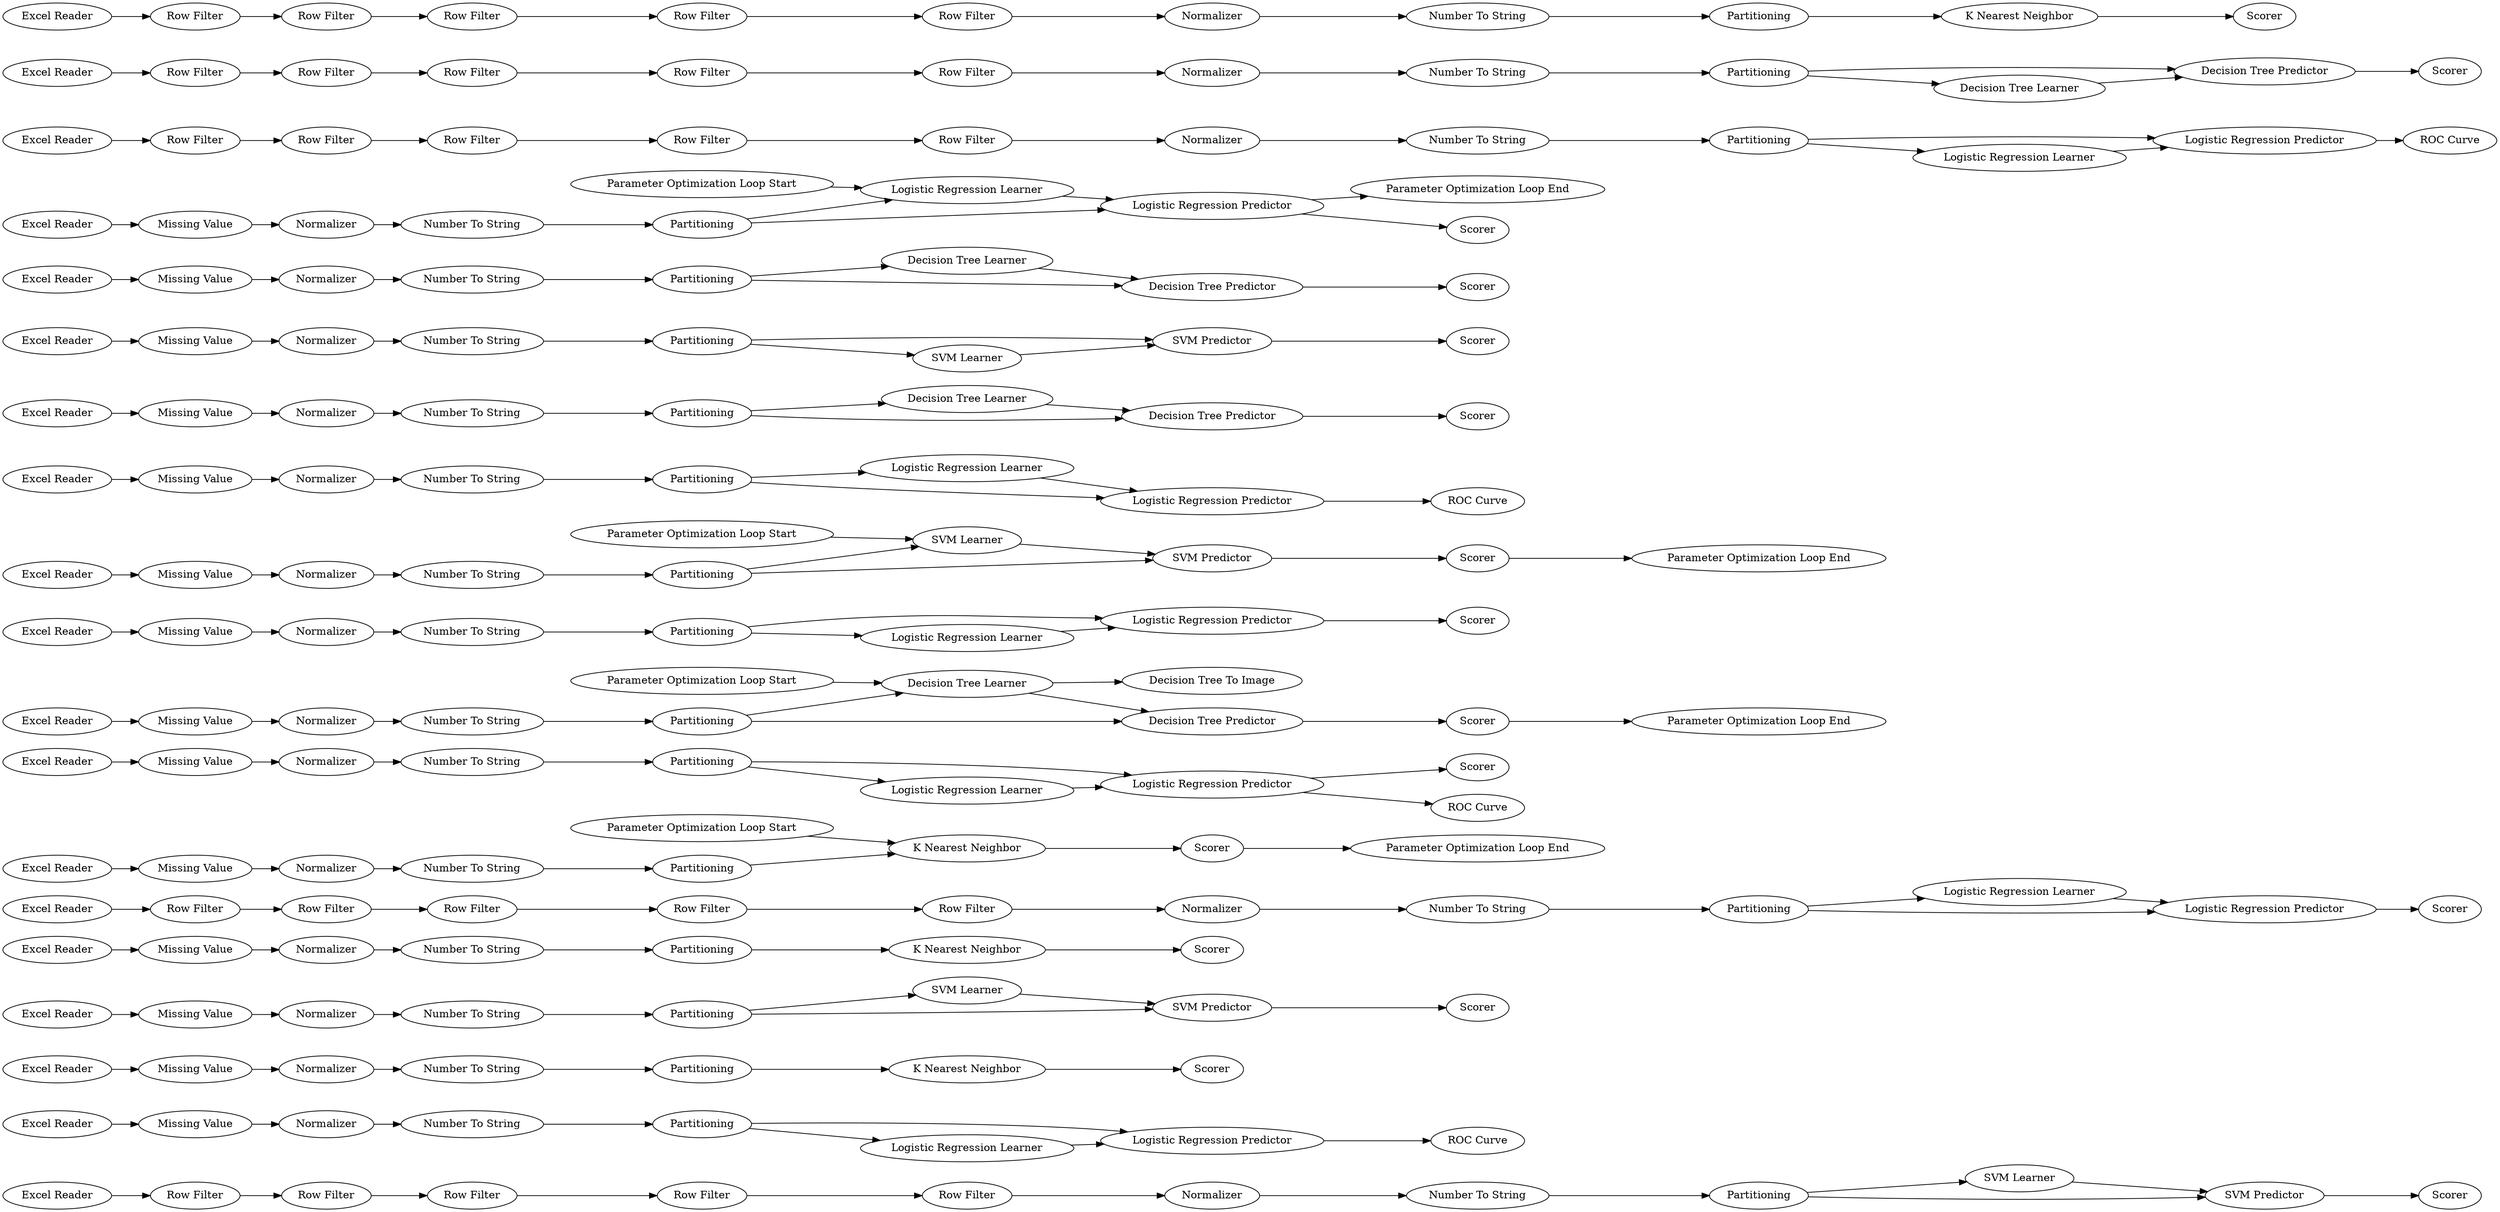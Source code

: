 digraph {
	"-7758608674102379785_34" [label="Row Filter"]
	"-7758608674102379785_221" [label="ROC Curve"]
	"-7758608674102379785_124" [label=Normalizer]
	"-7758608674102379785_129" [label="K Nearest Neighbor"]
	"-7758608674102379785_133" [label="Excel Reader"]
	"-7758608674102379785_103" [label=Normalizer]
	"-7758608674102379785_13" [label="SVM Learner"]
	"-7758608674102379785_51" [label="Logistic Regression Learner"]
	"-7758608674102379785_100" [label="Number To String"]
	"-7758608674102379785_180" [label="Parameter Optimization Loop Start"]
	"-7758608674102379785_233" [label=Scorer]
	"-7758608674102379785_216" [label="Logistic Regression Predictor"]
	"-7758608674102379785_171" [label="Parameter Optimization Loop End"]
	"-7758608674102379785_172" [label=Partitioning]
	"-7758608674102379785_128" [label="Logistic Regression Predictor"]
	"-7758608674102379785_154" [label="Decision Tree Learner"]
	"-7758608674102379785_149" [label="Excel Reader"]
	"-7758608674102379785_43" [label="Row Filter"]
	"-7758608674102379785_181" [label=Normalizer]
	"-7758608674102379785_211" [label="Logistic Regression Learner"]
	"-7758608674102379785_112" [label=Normalizer]
	"-7758608674102379785_109" [label="Missing Value"]
	"-7758608674102379785_86" [label="Excel Reader"]
	"-7758608674102379785_98" [label="Decision Tree Learner"]
	"-7758608674102379785_80" [label=Scorer]
	"-7758608674102379785_134" [label=Partitioning]
	"-7758608674102379785_113" [label="Number To String"]
	"-7758608674102379785_91" [label="Number To String"]
	"-7758608674102379785_174" [label=Normalizer]
	"-7758608674102379785_99" [label="Missing Value"]
	"-7758608674102379785_213" [label=Normalizer]
	"-7758608674102379785_157" [label="Number To String"]
	"-7758608674102379785_135" [label="SVM Learner"]
	"-7758608674102379785_115" [label="Decision Tree Learner"]
	"-7758608674102379785_177" [label=Scorer]
	"-7758608674102379785_205" [label="Logistic Regression Predictor"]
	"-7758608674102379785_97" [label="Decision Tree Predictor"]
	"-7758608674102379785_147" [label=Partitioning]
	"-7758608674102379785_225" [label="Logistic Regression Learner"]
	"-7758608674102379785_197" [label="Logistic Regression Predictor"]
	"-7758608674102379785_58" [label=Partitioning]
	"-7758608674102379785_137" [label="SVM Predictor"]
	"-7758608674102379785_185" [label=Partitioning]
	"-7758608674102379785_88" [label="SVM Predictor"]
	"-7758608674102379785_217" [label="Logistic Regression Learner"]
	"-7758608674102379785_84" [label="Number To String"]
	"-7758608674102379785_188" [label="SVM Predictor"]
	"-7758608674102379785_14" [label="SVM Predictor"]
	"-7758608674102379785_120" [label=Partitioning]
	"-7758608674102379785_46" [label=Normalizer]
	"-7758608674102379785_89" [label=Scorer]
	"-7758608674102379785_192" [label=Normalizer]
	"-7758608674102379785_190" [label="Parameter Optimization Loop Start"]
	"-7758608674102379785_63" [label="Row Filter"]
	"-7758608674102379785_56" [label=Scorer]
	"-7758608674102379785_81" [label="Missing Value"]
	"-7758608674102379785_102" [label="Excel Reader"]
	"-7758608674102379785_119" [label="Number To String"]
	"-7758608674102379785_136" [label="Excel Reader"]
	"-7758608674102379785_194" [label="Row Filter"]
	"-7758608674102379785_72" [label=Partitioning]
	"-7758608674102379785_87" [label="SVM Learner"]
	"-7758608674102379785_55" [label="Number To String"]
	"-7758608674102379785_45" [label="Row Filter"]
	"-7758608674102379785_182" [label=Scorer]
	"-7758608674102379785_71" [label="Row Filter"]
	"-7758608674102379785_156" [label="Missing Value"]
	"-7758608674102379785_209" [label="Number To String"]
	"-7758608674102379785_57" [label="Row Filter"]
	"-7758608674102379785_126" [label=Normalizer]
	"-7758608674102379785_131" [label="Number To String"]
	"-7758608674102379785_16" [label=Scorer]
	"-7758608674102379785_179" [label="Parameter Optimization Loop End"]
	"-7758608674102379785_228" [label="Excel Reader"]
	"-7758608674102379785_61" [label="Row Filter"]
	"-7758608674102379785_229" [label="Parameter Optimization Loop End"]
	"-7758608674102379785_41" [label="Number To String"]
	"-7758608674102379785_207" [label=Normalizer]
	"-7758608674102379785_28" [label="Missing Value"]
	"-7758608674102379785_117" [label=Normalizer]
	"-7758608674102379785_123" [label="Number To String"]
	"-7758608674102379785_176" [label="K Nearest Neighbor"]
	"-7758608674102379785_158" [label=Scorer]
	"-7758608674102379785_66" [label="Excel Reader"]
	"-7758608674102379785_96" [label=Normalizer]
	"-7758608674102379785_111" [label="Logistic Regression Learner"]
	"-7758608674102379785_193" [label="Row Filter"]
	"-7758608674102379785_9" [label=Partitioning]
	"-7758608674102379785_12" [label=Normalizer]
	"-7758608674102379785_25" [label=Normalizer]
	"-7758608674102379785_218" [label="Number To String"]
	"-7758608674102379785_15" [label="Number To String"]
	"-7758608674102379785_70" [label=Scorer]
	"-7758608674102379785_79" [label=Normalizer]
	"-7758608674102379785_226" [label="Number To String"]
	"-7758608674102379785_191" [label=Scorer]
	"-7758608674102379785_183" [label="Missing Value"]
	"-7758608674102379785_121" [label="Excel Reader"]
	"-7758608674102379785_110" [label=Scorer]
	"-7758608674102379785_187" [label="SVM Learner"]
	"-7758608674102379785_173" [label="Number To String"]
	"-7758608674102379785_21" [label=Partitioning]
	"-7758608674102379785_198" [label="Row Filter"]
	"-7758608674102379785_47" [label="Row Filter"]
	"-7758608674102379785_170" [label="Parameter Optimization Loop Start"]
	"-7758608674102379785_78" [label="K Nearest Neighbor"]
	"-7758608674102379785_44" [label=Partitioning]
	"-7758608674102379785_184" [label="Number To String"]
	"-7758608674102379785_93" [label="Excel Reader"]
	"-7758608674102379785_222" [label=Normalizer]
	"-7758608674102379785_200" [label="Number To String"]
	"-7758608674102379785_130" [label=Scorer]
	"-7758608674102379785_127" [label="Missing Value"]
	"-7758608674102379785_220" [label="Excel Reader"]
	"-7758608674102379785_153" [label="Decision Tree Predictor"]
	"-7758608674102379785_59" [label="Row Filter"]
	"-7758608674102379785_65" [label="Decision Tree Predictor"]
	"-7758608674102379785_125" [label="Excel Reader"]
	"-7758608674102379785_223" [label="Missing Value"]
	"-7758608674102379785_85" [label=Partitioning]
	"-7758608674102379785_212" [label="ROC Curve"]
	"-7758608674102379785_195" [label="Excel Reader"]
	"-7758608674102379785_215" [label="Missing Value"]
	"-7758608674102379785_68" [label="Row Filter"]
	"-7758608674102379785_77" [label="Row Filter"]
	"-7758608674102379785_27" [label="Row Filter"]
	"-7758608674102379785_90" [label="Missing Value"]
	"-7758608674102379785_232" [label="ROC Curve"]
	"-7758608674102379785_199" [label="Logistic Regression Learner"]
	"-7758608674102379785_64" [label="Decision Tree Learner"]
	"-7758608674102379785_50" [label="Logistic Regression Predictor"]
	"-7758608674102379785_114" [label="Decision Tree Predictor"]
	"-7758608674102379785_206" [label="Missing Value"]
	"-7758608674102379785_22" [label="Excel Reader"]
	"-7758608674102379785_92" [label=Partitioning]
	"-7758608674102379785_106" [label=Scorer]
	"-7758608674102379785_138" [label=Scorer]
	"-7758608674102379785_178" [label="Missing Value"]
	"-7758608674102379785_219" [label=Partitioning]
	"-7758608674102379785_1" [label="Excel Reader"]
	"-7758608674102379785_202" [label=Partitioning]
	"-7758608674102379785_186" [label="Excel Reader"]
	"-7758608674102379785_49" [label="Row Filter"]
	"-7758608674102379785_132" [label=Partitioning]
	"-7758608674102379785_38" [label="Excel Reader"]
	"-7758608674102379785_204" [label="ROC Curve"]
	"-7758608674102379785_69" [label="Number To String"]
	"-7758608674102379785_74" [label=Normalizer]
	"-7758608674102379785_108" [label=Scorer]
	"-7758608674102379785_224" [label="Logistic Regression Predictor"]
	"-7758608674102379785_40" [label="Row Filter"]
	"-7758608674102379785_52" [label="Excel Reader"]
	"-7758608674102379785_230" [label="Parameter Optimization Loop Start"]
	"-7758608674102379785_107" [label="K Nearest Neighbor"]
	"-7758608674102379785_33" [label="Row Filter"]
	"-7758608674102379785_54" [label="Row Filter"]
	"-7758608674102379785_203" [label="Row Filter"]
	"-7758608674102379785_35" [label="Row Filter"]
	"-7758608674102379785_31" [label="Number To String"]
	"-7758608674102379785_234" [label="Decision Tree To Image"]
	"-7758608674102379785_118" [label="Missing Value"]
	"-7758608674102379785_36" [label="Row Filter"]
	"-7758608674102379785_73" [label="Row Filter"]
	"-7758608674102379785_75" [label="Row Filter"]
	"-7758608674102379785_122" [label=Partitioning]
	"-7758608674102379785_29" [label="Logistic Regression Predictor"]
	"-7758608674102379785_189" [label="Parameter Optimization Loop End"]
	"-7758608674102379785_210" [label=Partitioning]
	"-7758608674102379785_101" [label=Partitioning]
	"-7758608674102379785_175" [label="Excel Reader"]
	"-7758608674102379785_60" [label=Normalizer]
	"-7758608674102379785_201" [label="Row Filter"]
	"-7758608674102379785_227" [label=Partitioning]
	"-7758608674102379785_116" [label="Missing Value"]
	"-7758608674102379785_231" [label=Scorer]
	"-7758608674102379785_151" [label=Normalizer]
	"-7758608674102379785_30" [label="Logistic Regression Learner"]
	"-7758608674102379785_208" [label="Excel Reader"]
	"-7758608674102379785_22" -> "-7758608674102379785_28"
	"-7758608674102379785_12" -> "-7758608674102379785_15"
	"-7758608674102379785_157" -> "-7758608674102379785_147"
	"-7758608674102379785_9" -> "-7758608674102379785_14"
	"-7758608674102379785_129" -> "-7758608674102379785_130"
	"-7758608674102379785_205" -> "-7758608674102379785_212"
	"-7758608674102379785_185" -> "-7758608674102379785_187"
	"-7758608674102379785_13" -> "-7758608674102379785_14"
	"-7758608674102379785_170" -> "-7758608674102379785_154"
	"-7758608674102379785_111" -> "-7758608674102379785_128"
	"-7758608674102379785_203" -> "-7758608674102379785_193"
	"-7758608674102379785_211" -> "-7758608674102379785_205"
	"-7758608674102379785_126" -> "-7758608674102379785_113"
	"-7758608674102379785_199" -> "-7758608674102379785_197"
	"-7758608674102379785_210" -> "-7758608674102379785_205"
	"-7758608674102379785_93" -> "-7758608674102379785_90"
	"-7758608674102379785_122" -> "-7758608674102379785_129"
	"-7758608674102379785_153" -> "-7758608674102379785_158"
	"-7758608674102379785_147" -> "-7758608674102379785_153"
	"-7758608674102379785_21" -> "-7758608674102379785_30"
	"-7758608674102379785_25" -> "-7758608674102379785_31"
	"-7758608674102379785_30" -> "-7758608674102379785_29"
	"-7758608674102379785_60" -> "-7758608674102379785_55"
	"-7758608674102379785_149" -> "-7758608674102379785_156"
	"-7758608674102379785_9" -> "-7758608674102379785_13"
	"-7758608674102379785_112" -> "-7758608674102379785_119"
	"-7758608674102379785_226" -> "-7758608674102379785_227"
	"-7758608674102379785_66" -> "-7758608674102379785_71"
	"-7758608674102379785_208" -> "-7758608674102379785_206"
	"-7758608674102379785_81" -> "-7758608674102379785_79"
	"-7758608674102379785_215" -> "-7758608674102379785_213"
	"-7758608674102379785_124" -> "-7758608674102379785_123"
	"-7758608674102379785_222" -> "-7758608674102379785_226"
	"-7758608674102379785_41" -> "-7758608674102379785_44"
	"-7758608674102379785_209" -> "-7758608674102379785_210"
	"-7758608674102379785_88" -> "-7758608674102379785_80"
	"-7758608674102379785_217" -> "-7758608674102379785_216"
	"-7758608674102379785_202" -> "-7758608674102379785_199"
	"-7758608674102379785_65" -> "-7758608674102379785_56"
	"-7758608674102379785_115" -> "-7758608674102379785_114"
	"-7758608674102379785_121" -> "-7758608674102379785_118"
	"-7758608674102379785_216" -> "-7758608674102379785_221"
	"-7758608674102379785_64" -> "-7758608674102379785_65"
	"-7758608674102379785_224" -> "-7758608674102379785_229"
	"-7758608674102379785_54" -> "-7758608674102379785_60"
	"-7758608674102379785_230" -> "-7758608674102379785_225"
	"-7758608674102379785_75" -> "-7758608674102379785_77"
	"-7758608674102379785_218" -> "-7758608674102379785_219"
	"-7758608674102379785_61" -> "-7758608674102379785_63"
	"-7758608674102379785_172" -> "-7758608674102379785_176"
	"-7758608674102379785_77" -> "-7758608674102379785_68"
	"-7758608674102379785_187" -> "-7758608674102379785_188"
	"-7758608674102379785_227" -> "-7758608674102379785_225"
	"-7758608674102379785_100" -> "-7758608674102379785_101"
	"-7758608674102379785_51" -> "-7758608674102379785_50"
	"-7758608674102379785_85" -> "-7758608674102379785_87"
	"-7758608674102379785_120" -> "-7758608674102379785_115"
	"-7758608674102379785_45" -> "-7758608674102379785_47"
	"-7758608674102379785_132" -> "-7758608674102379785_137"
	"-7758608674102379785_147" -> "-7758608674102379785_154"
	"-7758608674102379785_156" -> "-7758608674102379785_151"
	"-7758608674102379785_59" -> "-7758608674102379785_61"
	"-7758608674102379785_102" -> "-7758608674102379785_99"
	"-7758608674102379785_175" -> "-7758608674102379785_178"
	"-7758608674102379785_28" -> "-7758608674102379785_25"
	"-7758608674102379785_35" -> "-7758608674102379785_36"
	"-7758608674102379785_50" -> "-7758608674102379785_191"
	"-7758608674102379785_71" -> "-7758608674102379785_73"
	"-7758608674102379785_225" -> "-7758608674102379785_224"
	"-7758608674102379785_101" -> "-7758608674102379785_107"
	"-7758608674102379785_119" -> "-7758608674102379785_120"
	"-7758608674102379785_1" -> "-7758608674102379785_27"
	"-7758608674102379785_74" -> "-7758608674102379785_69"
	"-7758608674102379785_36" -> "-7758608674102379785_12"
	"-7758608674102379785_180" -> "-7758608674102379785_176"
	"-7758608674102379785_173" -> "-7758608674102379785_172"
	"-7758608674102379785_55" -> "-7758608674102379785_58"
	"-7758608674102379785_186" -> "-7758608674102379785_183"
	"-7758608674102379785_227" -> "-7758608674102379785_224"
	"-7758608674102379785_178" -> "-7758608674102379785_174"
	"-7758608674102379785_128" -> "-7758608674102379785_110"
	"-7758608674102379785_58" -> "-7758608674102379785_65"
	"-7758608674102379785_31" -> "-7758608674102379785_21"
	"-7758608674102379785_86" -> "-7758608674102379785_81"
	"-7758608674102379785_223" -> "-7758608674102379785_222"
	"-7758608674102379785_123" -> "-7758608674102379785_122"
	"-7758608674102379785_132" -> "-7758608674102379785_135"
	"-7758608674102379785_201" -> "-7758608674102379785_203"
	"-7758608674102379785_79" -> "-7758608674102379785_84"
	"-7758608674102379785_27" -> "-7758608674102379785_33"
	"-7758608674102379785_78" -> "-7758608674102379785_70"
	"-7758608674102379785_133" -> "-7758608674102379785_109"
	"-7758608674102379785_183" -> "-7758608674102379785_181"
	"-7758608674102379785_190" -> "-7758608674102379785_187"
	"-7758608674102379785_92" -> "-7758608674102379785_97"
	"-7758608674102379785_188" -> "-7758608674102379785_182"
	"-7758608674102379785_103" -> "-7758608674102379785_100"
	"-7758608674102379785_185" -> "-7758608674102379785_188"
	"-7758608674102379785_43" -> "-7758608674102379785_45"
	"-7758608674102379785_34" -> "-7758608674102379785_35"
	"-7758608674102379785_202" -> "-7758608674102379785_197"
	"-7758608674102379785_69" -> "-7758608674102379785_72"
	"-7758608674102379785_158" -> "-7758608674102379785_171"
	"-7758608674102379785_52" -> "-7758608674102379785_57"
	"-7758608674102379785_38" -> "-7758608674102379785_43"
	"-7758608674102379785_192" -> "-7758608674102379785_200"
	"-7758608674102379785_96" -> "-7758608674102379785_91"
	"-7758608674102379785_33" -> "-7758608674102379785_34"
	"-7758608674102379785_213" -> "-7758608674102379785_218"
	"-7758608674102379785_228" -> "-7758608674102379785_223"
	"-7758608674102379785_29" -> "-7758608674102379785_233"
	"-7758608674102379785_47" -> "-7758608674102379785_49"
	"-7758608674102379785_49" -> "-7758608674102379785_40"
	"-7758608674102379785_90" -> "-7758608674102379785_96"
	"-7758608674102379785_219" -> "-7758608674102379785_216"
	"-7758608674102379785_184" -> "-7758608674102379785_185"
	"-7758608674102379785_44" -> "-7758608674102379785_51"
	"-7758608674102379785_113" -> "-7758608674102379785_134"
	"-7758608674102379785_151" -> "-7758608674102379785_157"
	"-7758608674102379785_131" -> "-7758608674102379785_132"
	"-7758608674102379785_63" -> "-7758608674102379785_54"
	"-7758608674102379785_58" -> "-7758608674102379785_64"
	"-7758608674102379785_200" -> "-7758608674102379785_202"
	"-7758608674102379785_117" -> "-7758608674102379785_131"
	"-7758608674102379785_44" -> "-7758608674102379785_50"
	"-7758608674102379785_87" -> "-7758608674102379785_88"
	"-7758608674102379785_99" -> "-7758608674102379785_103"
	"-7758608674102379785_134" -> "-7758608674102379785_128"
	"-7758608674102379785_98" -> "-7758608674102379785_97"
	"-7758608674102379785_125" -> "-7758608674102379785_116"
	"-7758608674102379785_97" -> "-7758608674102379785_89"
	"-7758608674102379785_134" -> "-7758608674102379785_111"
	"-7758608674102379785_207" -> "-7758608674102379785_209"
	"-7758608674102379785_40" -> "-7758608674102379785_46"
	"-7758608674102379785_197" -> "-7758608674102379785_204"
	"-7758608674102379785_136" -> "-7758608674102379785_127"
	"-7758608674102379785_174" -> "-7758608674102379785_173"
	"-7758608674102379785_135" -> "-7758608674102379785_137"
	"-7758608674102379785_198" -> "-7758608674102379785_192"
	"-7758608674102379785_154" -> "-7758608674102379785_234"
	"-7758608674102379785_15" -> "-7758608674102379785_9"
	"-7758608674102379785_181" -> "-7758608674102379785_184"
	"-7758608674102379785_127" -> "-7758608674102379785_126"
	"-7758608674102379785_107" -> "-7758608674102379785_106"
	"-7758608674102379785_46" -> "-7758608674102379785_41"
	"-7758608674102379785_220" -> "-7758608674102379785_215"
	"-7758608674102379785_21" -> "-7758608674102379785_29"
	"-7758608674102379785_84" -> "-7758608674102379785_85"
	"-7758608674102379785_219" -> "-7758608674102379785_217"
	"-7758608674102379785_177" -> "-7758608674102379785_179"
	"-7758608674102379785_195" -> "-7758608674102379785_201"
	"-7758608674102379785_116" -> "-7758608674102379785_124"
	"-7758608674102379785_73" -> "-7758608674102379785_75"
	"-7758608674102379785_206" -> "-7758608674102379785_207"
	"-7758608674102379785_224" -> "-7758608674102379785_231"
	"-7758608674102379785_114" -> "-7758608674102379785_138"
	"-7758608674102379785_92" -> "-7758608674102379785_98"
	"-7758608674102379785_109" -> "-7758608674102379785_117"
	"-7758608674102379785_193" -> "-7758608674102379785_194"
	"-7758608674102379785_194" -> "-7758608674102379785_198"
	"-7758608674102379785_29" -> "-7758608674102379785_232"
	"-7758608674102379785_68" -> "-7758608674102379785_74"
	"-7758608674102379785_120" -> "-7758608674102379785_114"
	"-7758608674102379785_91" -> "-7758608674102379785_92"
	"-7758608674102379785_154" -> "-7758608674102379785_153"
	"-7758608674102379785_118" -> "-7758608674102379785_112"
	"-7758608674102379785_210" -> "-7758608674102379785_211"
	"-7758608674102379785_176" -> "-7758608674102379785_177"
	"-7758608674102379785_137" -> "-7758608674102379785_108"
	"-7758608674102379785_14" -> "-7758608674102379785_16"
	"-7758608674102379785_72" -> "-7758608674102379785_78"
	"-7758608674102379785_57" -> "-7758608674102379785_59"
	"-7758608674102379785_182" -> "-7758608674102379785_189"
	"-7758608674102379785_85" -> "-7758608674102379785_88"
	rankdir=LR
}

